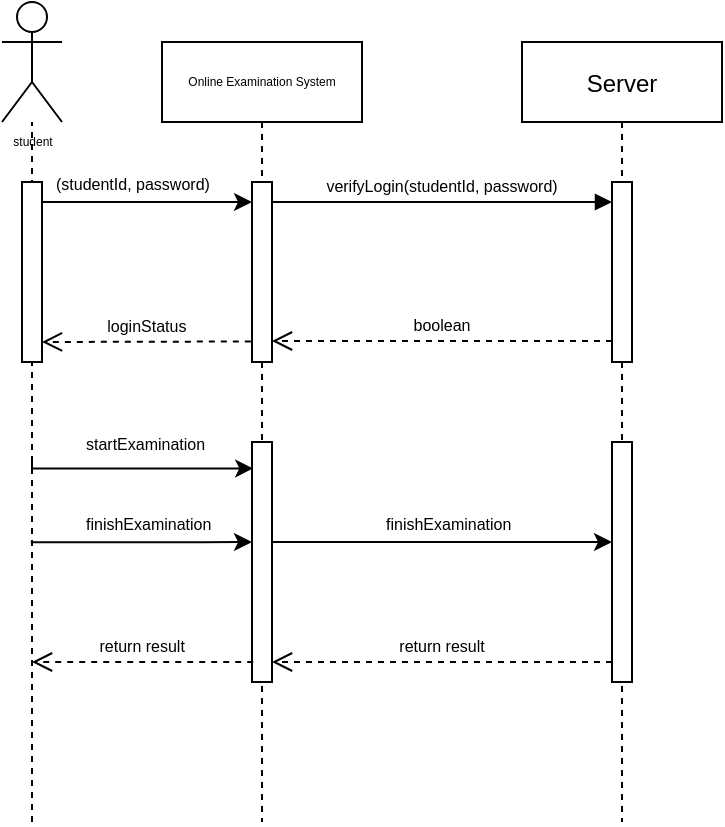 <mxfile version="17.4.0" type="github">
  <diagram id="kgpKYQtTHZ0yAKxKKP6v" name="Page-1">
    <mxGraphModel dx="652" dy="445" grid="1" gridSize="10" guides="1" tooltips="1" connect="1" arrows="1" fold="1" page="1" pageScale="1" pageWidth="850" pageHeight="1100" math="0" shadow="0">
      <root>
        <mxCell id="0" />
        <mxCell id="1" parent="0" />
        <mxCell id="3nuBFxr9cyL0pnOWT2aG-1" value="Online Examination System" style="shape=umlLifeline;perimeter=lifelinePerimeter;container=1;collapsible=0;recursiveResize=0;rounded=0;shadow=0;strokeWidth=1;fontSize=6;" parent="1" vertex="1">
          <mxGeometry x="120" y="80" width="100" height="390" as="geometry" />
        </mxCell>
        <mxCell id="Z4MAhodovmLcQgG8pDit-9" style="edgeStyle=orthogonalEdgeStyle;rounded=0;orthogonalLoop=1;jettySize=auto;html=1;fontSize=6;" edge="1" parent="3nuBFxr9cyL0pnOWT2aG-1">
          <mxGeometry relative="1" as="geometry">
            <mxPoint x="-60" y="80" as="sourcePoint" />
            <mxPoint x="45" y="80" as="targetPoint" />
          </mxGeometry>
        </mxCell>
        <mxCell id="3nuBFxr9cyL0pnOWT2aG-2" value="" style="points=[];perimeter=orthogonalPerimeter;rounded=0;shadow=0;strokeWidth=1;" parent="3nuBFxr9cyL0pnOWT2aG-1" vertex="1">
          <mxGeometry x="45" y="70" width="10" height="90" as="geometry" />
        </mxCell>
        <mxCell id="Z4MAhodovmLcQgG8pDit-13" value="&lt;span style=&quot;color: rgb(0 , 0 , 0) ; font-family: &amp;#34;helvetica&amp;#34; ; font-style: normal ; font-weight: normal ; letter-spacing: normal ; text-align: center ; text-indent: 0px ; text-transform: none ; word-spacing: 0px ; background-color: rgb(255 , 255 , 255) ; text-decoration: none ; display: inline ; float: none&quot;&gt;&lt;font style=&quot;font-size: 8px&quot;&gt;(studentId, password)&lt;/font&gt;&lt;/span&gt;" style="text;whiteSpace=wrap;html=1;fontSize=6;" vertex="1" parent="3nuBFxr9cyL0pnOWT2aG-1">
          <mxGeometry x="-55" y="60" width="85" height="20" as="geometry" />
        </mxCell>
        <mxCell id="Z4MAhodovmLcQgG8pDit-16" style="edgeStyle=orthogonalEdgeStyle;rounded=0;orthogonalLoop=1;jettySize=auto;html=1;fontSize=6;entryX=0.061;entryY=0.11;entryDx=0;entryDy=0;entryPerimeter=0;" edge="1" parent="3nuBFxr9cyL0pnOWT2aG-1" target="Z4MAhodovmLcQgG8pDit-17">
          <mxGeometry relative="1" as="geometry">
            <mxPoint x="-65" y="210" as="sourcePoint" />
            <mxPoint x="40" y="210" as="targetPoint" />
            <Array as="points">
              <mxPoint x="-65" y="213" />
            </Array>
          </mxGeometry>
        </mxCell>
        <mxCell id="Z4MAhodovmLcQgG8pDit-17" value="" style="points=[];perimeter=orthogonalPerimeter;rounded=0;shadow=0;strokeWidth=1;" vertex="1" parent="3nuBFxr9cyL0pnOWT2aG-1">
          <mxGeometry x="45" y="200" width="10" height="120" as="geometry" />
        </mxCell>
        <mxCell id="Z4MAhodovmLcQgG8pDit-18" style="edgeStyle=orthogonalEdgeStyle;rounded=0;orthogonalLoop=1;jettySize=auto;html=1;fontSize=6;entryX=0.061;entryY=0.11;entryDx=0;entryDy=0;entryPerimeter=0;" edge="1" parent="3nuBFxr9cyL0pnOWT2aG-1">
          <mxGeometry relative="1" as="geometry">
            <mxPoint x="-65.61" y="250.1" as="sourcePoint" />
            <mxPoint x="45" y="250" as="targetPoint" />
            <Array as="points">
              <mxPoint x="20" y="250" />
              <mxPoint x="20" y="250" />
            </Array>
          </mxGeometry>
        </mxCell>
        <mxCell id="Z4MAhodovmLcQgG8pDit-31" value="return result" style="verticalAlign=bottom;endArrow=open;dashed=1;endSize=8;shadow=0;strokeWidth=1;exitX=0.06;exitY=0.917;exitDx=0;exitDy=0;exitPerimeter=0;fontSize=8;" edge="1" parent="3nuBFxr9cyL0pnOWT2aG-1" source="Z4MAhodovmLcQgG8pDit-17">
          <mxGeometry relative="1" as="geometry">
            <mxPoint x="-65" y="310" as="targetPoint" />
            <mxPoint x="40.0" y="310" as="sourcePoint" />
          </mxGeometry>
        </mxCell>
        <mxCell id="3nuBFxr9cyL0pnOWT2aG-5" value="Server" style="shape=umlLifeline;perimeter=lifelinePerimeter;container=1;collapsible=0;recursiveResize=0;rounded=0;shadow=0;strokeWidth=1;" parent="1" vertex="1">
          <mxGeometry x="300" y="80" width="100" height="390" as="geometry" />
        </mxCell>
        <mxCell id="3nuBFxr9cyL0pnOWT2aG-6" value="" style="points=[];perimeter=orthogonalPerimeter;rounded=0;shadow=0;strokeWidth=1;" parent="3nuBFxr9cyL0pnOWT2aG-5" vertex="1">
          <mxGeometry x="45" y="70" width="10" height="90" as="geometry" />
        </mxCell>
        <mxCell id="Z4MAhodovmLcQgG8pDit-20" value="" style="points=[];perimeter=orthogonalPerimeter;rounded=0;shadow=0;strokeWidth=1;" vertex="1" parent="3nuBFxr9cyL0pnOWT2aG-5">
          <mxGeometry x="45" y="200" width="10" height="120" as="geometry" />
        </mxCell>
        <mxCell id="3nuBFxr9cyL0pnOWT2aG-7" value="boolean" style="verticalAlign=bottom;endArrow=open;dashed=1;endSize=8;exitX=0;exitY=0.95;shadow=0;strokeWidth=1;fontSize=8;" parent="1" edge="1">
          <mxGeometry relative="1" as="geometry">
            <mxPoint x="175" y="229.5" as="targetPoint" />
            <mxPoint x="345" y="229.5" as="sourcePoint" />
          </mxGeometry>
        </mxCell>
        <mxCell id="3nuBFxr9cyL0pnOWT2aG-8" value="verifyLogin(studentId, password)" style="verticalAlign=bottom;endArrow=block;entryX=0;entryY=0;shadow=0;strokeWidth=1;fontSize=8;" parent="1" edge="1">
          <mxGeometry relative="1" as="geometry">
            <mxPoint x="175" y="160" as="sourcePoint" />
            <mxPoint x="345" y="160" as="targetPoint" />
          </mxGeometry>
        </mxCell>
        <mxCell id="Z4MAhodovmLcQgG8pDit-11" value="loginStatus" style="verticalAlign=bottom;endArrow=open;dashed=1;endSize=8;shadow=0;strokeWidth=1;exitX=-0.058;exitY=0.886;exitDx=0;exitDy=0;exitPerimeter=0;fontSize=8;" edge="1" parent="1" source="3nuBFxr9cyL0pnOWT2aG-2">
          <mxGeometry relative="1" as="geometry">
            <mxPoint x="60" y="230" as="targetPoint" />
            <mxPoint x="160" y="230" as="sourcePoint" />
          </mxGeometry>
        </mxCell>
        <mxCell id="Z4MAhodovmLcQgG8pDit-1" value="student&lt;br&gt;" style="shape=umlActor;verticalLabelPosition=bottom;verticalAlign=top;html=1;outlineConnect=0;fontSize=6;" vertex="1" parent="1">
          <mxGeometry x="40" y="60" width="30" height="60" as="geometry" />
        </mxCell>
        <mxCell id="Z4MAhodovmLcQgG8pDit-6" value="" style="endArrow=none;dashed=1;html=1;rounded=0;fontSize=6;" edge="1" parent="1" target="Z4MAhodovmLcQgG8pDit-1">
          <mxGeometry width="50" height="50" relative="1" as="geometry">
            <mxPoint x="55" y="470" as="sourcePoint" />
            <mxPoint x="54.71" y="150" as="targetPoint" />
          </mxGeometry>
        </mxCell>
        <mxCell id="Z4MAhodovmLcQgG8pDit-8" value="" style="points=[];perimeter=orthogonalPerimeter;rounded=0;shadow=0;strokeWidth=1;" vertex="1" parent="1">
          <mxGeometry x="50" y="150" width="10" height="90" as="geometry" />
        </mxCell>
        <mxCell id="Z4MAhodovmLcQgG8pDit-14" value="&lt;span style=&quot;color: rgb(0 , 0 , 0) ; font-family: &amp;#34;helvetica&amp;#34; ; font-style: normal ; font-weight: normal ; letter-spacing: normal ; text-align: center ; text-indent: 0px ; text-transform: none ; word-spacing: 0px ; background-color: rgb(255 , 255 , 255) ; text-decoration: none ; display: inline ; float: none&quot;&gt;&lt;font style=&quot;font-size: 8px&quot;&gt;startExamination&lt;/font&gt;&lt;/span&gt;" style="text;whiteSpace=wrap;html=1;fontSize=6;" vertex="1" parent="1">
          <mxGeometry x="80" y="270" width="60" height="20" as="geometry" />
        </mxCell>
        <mxCell id="Z4MAhodovmLcQgG8pDit-19" value="&lt;span style=&quot;color: rgb(0 , 0 , 0) ; font-family: &amp;#34;helvetica&amp;#34; ; font-style: normal ; font-weight: normal ; letter-spacing: normal ; text-align: center ; text-indent: 0px ; text-transform: none ; word-spacing: 0px ; background-color: rgb(255 , 255 , 255) ; text-decoration: none ; display: inline ; float: none&quot;&gt;&lt;font style=&quot;font-size: 8px&quot;&gt;finishExamination&lt;/font&gt;&lt;/span&gt;" style="text;whiteSpace=wrap;html=1;fontSize=6;" vertex="1" parent="1">
          <mxGeometry x="80" y="310" width="60" height="20" as="geometry" />
        </mxCell>
        <mxCell id="Z4MAhodovmLcQgG8pDit-22" style="edgeStyle=orthogonalEdgeStyle;rounded=0;orthogonalLoop=1;jettySize=auto;html=1;fontSize=8;" edge="1" parent="1">
          <mxGeometry relative="1" as="geometry">
            <mxPoint x="175" y="330" as="sourcePoint" />
            <mxPoint x="345" y="330" as="targetPoint" />
            <Array as="points">
              <mxPoint x="270" y="330" />
              <mxPoint x="270" y="330" />
            </Array>
          </mxGeometry>
        </mxCell>
        <mxCell id="Z4MAhodovmLcQgG8pDit-23" value="&lt;span style=&quot;color: rgb(0 , 0 , 0) ; font-family: &amp;#34;helvetica&amp;#34; ; font-style: normal ; font-weight: normal ; letter-spacing: normal ; text-align: center ; text-indent: 0px ; text-transform: none ; word-spacing: 0px ; background-color: rgb(255 , 255 , 255) ; text-decoration: none ; display: inline ; float: none&quot;&gt;&lt;font style=&quot;font-size: 8px&quot;&gt;finishExamination&lt;/font&gt;&lt;/span&gt;" style="text;whiteSpace=wrap;html=1;fontSize=6;" vertex="1" parent="1">
          <mxGeometry x="230" y="310" width="60" height="20" as="geometry" />
        </mxCell>
        <mxCell id="Z4MAhodovmLcQgG8pDit-29" value="return result" style="verticalAlign=bottom;endArrow=open;dashed=1;endSize=8;exitX=0;exitY=0.95;shadow=0;strokeWidth=1;fontSize=8;" edge="1" parent="1">
          <mxGeometry relative="1" as="geometry">
            <mxPoint x="175" y="390" as="targetPoint" />
            <mxPoint x="345" y="390" as="sourcePoint" />
          </mxGeometry>
        </mxCell>
      </root>
    </mxGraphModel>
  </diagram>
</mxfile>
